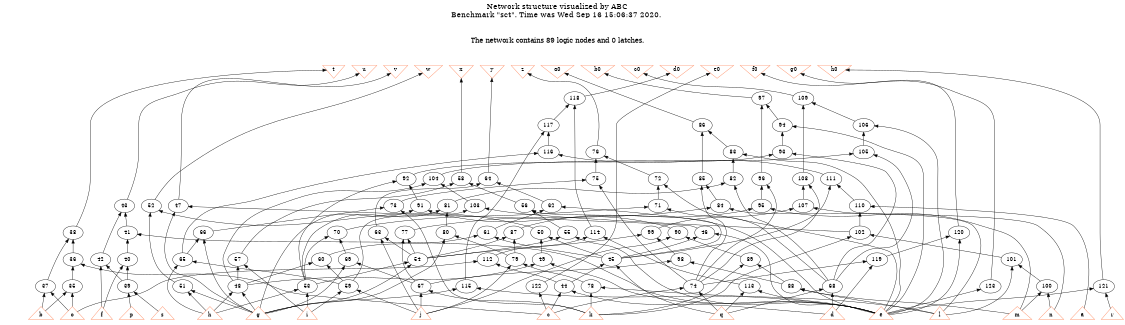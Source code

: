 # Network structure generated by ABC

digraph network {
size = "7.5,10";
center = true;
edge [dir = back];

{
  node [shape = plaintext];
  edge [style = invis];
  LevelTitle1 [label=""];
  LevelTitle2 [label=""];
  Level9 [label = ""];
  Level8 [label = ""];
  Level7 [label = ""];
  Level6 [label = ""];
  Level5 [label = ""];
  Level4 [label = ""];
  Level3 [label = ""];
  Level2 [label = ""];
  Level1 [label = ""];
  Level0 [label = ""];
  LevelTitle1 ->  LevelTitle2 ->  Level9 ->  Level8 ->  Level7 ->  Level6 ->  Level5 ->  Level4 ->  Level3 ->  Level2 ->  Level1 ->  Level0;
}

{
  rank = same;
  LevelTitle1;
  title1 [shape=plaintext,
          fontsize=20,
          fontname = "Times-Roman",
          label="Network structure visualized by ABC\nBenchmark \"sct\". Time was Wed Sep 16 15:06:37 2020. "
         ];
}

{
  rank = same;
  LevelTitle2;
  title2 [shape=plaintext,
          fontsize=18,
          fontname = "Times-Roman",
          label="The network contains 89 logic nodes and 0 latches.\n"
         ];
}

{
  rank = same;
  Level9;
  Node20 [label = "t", shape = invtriangle, color = coral, fillcolor = coral];
  Node21 [label = "u", shape = invtriangle, color = coral, fillcolor = coral];
  Node22 [label = "v", shape = invtriangle, color = coral, fillcolor = coral];
  Node23 [label = "w", shape = invtriangle, color = coral, fillcolor = coral];
  Node24 [label = "x", shape = invtriangle, color = coral, fillcolor = coral];
  Node25 [label = "y", shape = invtriangle, color = coral, fillcolor = coral];
  Node26 [label = "z", shape = invtriangle, color = coral, fillcolor = coral];
  Node27 [label = "a0", shape = invtriangle, color = coral, fillcolor = coral];
  Node28 [label = "b0", shape = invtriangle, color = coral, fillcolor = coral];
  Node29 [label = "c0", shape = invtriangle, color = coral, fillcolor = coral];
  Node30 [label = "d0", shape = invtriangle, color = coral, fillcolor = coral];
  Node31 [label = "e0", shape = invtriangle, color = coral, fillcolor = coral];
  Node32 [label = "f0", shape = invtriangle, color = coral, fillcolor = coral];
  Node33 [label = "g0", shape = invtriangle, color = coral, fillcolor = coral];
  Node34 [label = "h0", shape = invtriangle, color = coral, fillcolor = coral];
}

{
  rank = same;
  Level8;
  Node97 [label = "97\n", shape = ellipse];
  Node109 [label = "109\n", shape = ellipse];
  Node118 [label = "118\n", shape = ellipse];
}

{
  rank = same;
  Level7;
  Node86 [label = "86\n", shape = ellipse];
  Node94 [label = "94\n", shape = ellipse];
  Node106 [label = "106\n", shape = ellipse];
  Node117 [label = "117\n", shape = ellipse];
}

{
  rank = same;
  Level6;
  Node76 [label = "76\n", shape = ellipse];
  Node83 [label = "83\n", shape = ellipse];
  Node93 [label = "93\n", shape = ellipse];
  Node105 [label = "105\n", shape = ellipse];
  Node116 [label = "116\n", shape = ellipse];
}

{
  rank = same;
  Level5;
  Node58 [label = "58\n", shape = ellipse];
  Node64 [label = "64\n", shape = ellipse];
  Node72 [label = "72\n", shape = ellipse];
  Node75 [label = "75\n", shape = ellipse];
  Node82 [label = "82\n", shape = ellipse];
  Node85 [label = "85\n", shape = ellipse];
  Node92 [label = "92\n", shape = ellipse];
  Node96 [label = "96\n", shape = ellipse];
  Node104 [label = "104\n", shape = ellipse];
  Node108 [label = "108\n", shape = ellipse];
  Node111 [label = "111\n", shape = ellipse];
}

{
  rank = same;
  Level4;
  Node43 [label = "43\n", shape = ellipse];
  Node47 [label = "47\n", shape = ellipse];
  Node52 [label = "52\n", shape = ellipse];
  Node56 [label = "56\n", shape = ellipse];
  Node62 [label = "62\n", shape = ellipse];
  Node71 [label = "71\n", shape = ellipse];
  Node73 [label = "73\n", shape = ellipse];
  Node81 [label = "81\n", shape = ellipse];
  Node84 [label = "84\n", shape = ellipse];
  Node91 [label = "91\n", shape = ellipse];
  Node95 [label = "95\n", shape = ellipse];
  Node103 [label = "103\n", shape = ellipse];
  Node107 [label = "107\n", shape = ellipse];
  Node110 [label = "110\n", shape = ellipse];
}

{
  rank = same;
  Level3;
  Node38 [label = "38\n", shape = ellipse];
  Node41 [label = "41\n", shape = ellipse];
  Node46 [label = "46\n", shape = ellipse];
  Node50 [label = "50\n", shape = ellipse];
  Node55 [label = "55\n", shape = ellipse];
  Node61 [label = "61\n", shape = ellipse];
  Node63 [label = "63\n", shape = ellipse];
  Node66 [label = "66\n", shape = ellipse];
  Node70 [label = "70\n", shape = ellipse];
  Node77 [label = "77\n", shape = ellipse];
  Node80 [label = "80\n", shape = ellipse];
  Node87 [label = "87\n", shape = ellipse];
  Node90 [label = "90\n", shape = ellipse];
  Node99 [label = "99\n", shape = ellipse];
  Node102 [label = "102\n", shape = ellipse];
  Node114 [label = "114\n", shape = ellipse];
  Node120 [label = "120\n", shape = ellipse];
}

{
  rank = same;
  Level2;
  Node36 [label = "36\n", shape = ellipse];
  Node40 [label = "40\n", shape = ellipse];
  Node42 [label = "42\n", shape = ellipse];
  Node45 [label = "45\n", shape = ellipse];
  Node49 [label = "49\n", shape = ellipse];
  Node54 [label = "54\n", shape = ellipse];
  Node57 [label = "57\n", shape = ellipse];
  Node60 [label = "60\n", shape = ellipse];
  Node65 [label = "65\n", shape = ellipse];
  Node69 [label = "69\n", shape = ellipse];
  Node79 [label = "79\n", shape = ellipse];
  Node89 [label = "89\n", shape = ellipse];
  Node98 [label = "98\n", shape = ellipse];
  Node101 [label = "101\n", shape = ellipse];
  Node112 [label = "112\n", shape = ellipse];
  Node119 [label = "119\n", shape = ellipse];
}

{
  rank = same;
  Level1;
  Node35 [label = "35\n", shape = ellipse];
  Node37 [label = "37\n", shape = ellipse];
  Node39 [label = "39\n", shape = ellipse];
  Node44 [label = "44\n", shape = ellipse];
  Node48 [label = "48\n", shape = ellipse];
  Node51 [label = "51\n", shape = ellipse];
  Node53 [label = "53\n", shape = ellipse];
  Node59 [label = "59\n", shape = ellipse];
  Node67 [label = "67\n", shape = ellipse];
  Node68 [label = "68\n", shape = ellipse];
  Node74 [label = "74\n", shape = ellipse];
  Node78 [label = "78\n", shape = ellipse];
  Node88 [label = "88\n", shape = ellipse];
  Node100 [label = "100\n", shape = ellipse];
  Node113 [label = "113\n", shape = ellipse];
  Node115 [label = "115\n", shape = ellipse];
  Node121 [label = "121\n", shape = ellipse];
  Node122 [label = "122\n", shape = ellipse];
  Node123 [label = "123\n", shape = ellipse];
}

{
  rank = same;
  Level0;
  Node1 [label = "a", shape = triangle, color = coral, fillcolor = coral];
  Node2 [label = "b", shape = triangle, color = coral, fillcolor = coral];
  Node3 [label = "c", shape = triangle, color = coral, fillcolor = coral];
  Node4 [label = "d", shape = triangle, color = coral, fillcolor = coral];
  Node5 [label = "e", shape = triangle, color = coral, fillcolor = coral];
  Node6 [label = "f", shape = triangle, color = coral, fillcolor = coral];
  Node7 [label = "g", shape = triangle, color = coral, fillcolor = coral];
  Node8 [label = "h", shape = triangle, color = coral, fillcolor = coral];
  Node9 [label = "i", shape = triangle, color = coral, fillcolor = coral];
  Node10 [label = "j", shape = triangle, color = coral, fillcolor = coral];
  Node11 [label = "k", shape = triangle, color = coral, fillcolor = coral];
  Node12 [label = "l", shape = triangle, color = coral, fillcolor = coral];
  Node13 [label = "m", shape = triangle, color = coral, fillcolor = coral];
  Node14 [label = "n", shape = triangle, color = coral, fillcolor = coral];
  Node15 [label = "o", shape = triangle, color = coral, fillcolor = coral];
  Node16 [label = "p", shape = triangle, color = coral, fillcolor = coral];
  Node17 [label = "q", shape = triangle, color = coral, fillcolor = coral];
  Node18 [label = "r", shape = triangle, color = coral, fillcolor = coral];
  Node19 [label = "s", shape = triangle, color = coral, fillcolor = coral];
}

title1 -> title2 [style = invis];
title2 -> Node20 [style = invis];
title2 -> Node21 [style = invis];
title2 -> Node22 [style = invis];
title2 -> Node23 [style = invis];
title2 -> Node24 [style = invis];
title2 -> Node25 [style = invis];
title2 -> Node26 [style = invis];
title2 -> Node27 [style = invis];
title2 -> Node28 [style = invis];
title2 -> Node29 [style = invis];
title2 -> Node30 [style = invis];
title2 -> Node31 [style = invis];
title2 -> Node32 [style = invis];
title2 -> Node33 [style = invis];
title2 -> Node34 [style = invis];
Node20 -> Node21 [style = invis];
Node21 -> Node22 [style = invis];
Node22 -> Node23 [style = invis];
Node23 -> Node24 [style = invis];
Node24 -> Node25 [style = invis];
Node25 -> Node26 [style = invis];
Node26 -> Node27 [style = invis];
Node27 -> Node28 [style = invis];
Node28 -> Node29 [style = invis];
Node29 -> Node30 [style = invis];
Node30 -> Node31 [style = invis];
Node31 -> Node32 [style = invis];
Node32 -> Node33 [style = invis];
Node33 -> Node34 [style = invis];
Node20 -> Node38 [style = solid];
Node21 -> Node43 [style = solid];
Node22 -> Node47 [style = solid];
Node23 -> Node52 [style = solid];
Node24 -> Node58 [style = solid];
Node25 -> Node64 [style = solid];
Node26 -> Node76 [style = solid];
Node27 -> Node86 [style = solid];
Node28 -> Node97 [style = solid];
Node29 -> Node109 [style = solid];
Node30 -> Node118 [style = solid];
Node31 -> Node122 [style = solid];
Node32 -> Node120 [style = solid];
Node33 -> Node123 [style = solid];
Node34 -> Node121 [style = solid];
Node35 -> Node2 [style = solid];
Node35 -> Node15 [style = solid];
Node36 -> Node3 [style = solid];
Node36 -> Node35 [style = solid];
Node37 -> Node2 [style = solid];
Node37 -> Node15 [style = solid];
Node38 -> Node36 [style = solid];
Node38 -> Node37 [style = solid];
Node39 -> Node16 [style = solid];
Node39 -> Node19 [style = solid];
Node40 -> Node6 [style = solid];
Node40 -> Node39 [style = solid];
Node41 -> Node5 [style = solid];
Node41 -> Node40 [style = solid];
Node42 -> Node6 [style = solid];
Node42 -> Node39 [style = solid];
Node43 -> Node41 [style = solid];
Node43 -> Node42 [style = solid];
Node44 -> Node3 [style = solid];
Node44 -> Node4 [style = solid];
Node45 -> Node17 [style = solid];
Node45 -> Node44 [style = solid];
Node46 -> Node5 [style = solid];
Node46 -> Node45 [style = solid];
Node47 -> Node7 [style = solid];
Node47 -> Node46 [style = solid];
Node48 -> Node7 [style = solid];
Node48 -> Node8 [style = solid];
Node49 -> Node5 [style = solid];
Node49 -> Node48 [style = solid];
Node50 -> Node45 [style = solid];
Node50 -> Node49 [style = solid];
Node51 -> Node7 [style = solid];
Node51 -> Node8 [style = solid];
Node52 -> Node50 [style = solid];
Node52 -> Node51 [style = solid];
Node53 -> Node8 [style = solid];
Node53 -> Node9 [style = solid];
Node54 -> Node7 [style = solid];
Node54 -> Node53 [style = solid];
Node55 -> Node5 [style = solid];
Node55 -> Node54 [style = solid];
Node56 -> Node45 [style = solid];
Node56 -> Node55 [style = solid];
Node57 -> Node9 [style = solid];
Node57 -> Node48 [style = solid];
Node58 -> Node56 [style = solid];
Node58 -> Node57 [style = solid];
Node59 -> Node9 [style = solid];
Node59 -> Node10 [style = solid];
Node60 -> Node48 [style = solid];
Node60 -> Node59 [style = solid];
Node61 -> Node45 [style = solid];
Node61 -> Node60 [style = solid];
Node62 -> Node5 [style = solid];
Node62 -> Node61 [style = solid];
Node63 -> Node10 [style = solid];
Node63 -> Node54 [style = solid];
Node64 -> Node62 [style = solid];
Node64 -> Node63 [style = solid];
Node65 -> Node8 [style = solid];
Node65 -> Node59 [style = solid];
Node66 -> Node7 [style = solid];
Node66 -> Node65 [style = solid];
Node67 -> Node10 [style = solid];
Node67 -> Node11 [style = solid];
Node68 -> Node4 [style = solid];
Node68 -> Node17 [style = solid];
Node69 -> Node7 [style = solid];
Node69 -> Node67 [style = solid];
Node70 -> Node53 [style = solid];
Node70 -> Node69 [style = solid];
Node71 -> Node68 [style = solid];
Node71 -> Node70 [style = solid];
Node72 -> Node5 [style = solid];
Node72 -> Node71 [style = solid];
Node73 -> Node11 [style = solid];
Node73 -> Node66 [style = solid];
Node74 -> Node3 [style = solid];
Node74 -> Node17 [style = solid];
Node75 -> Node73 [style = solid];
Node75 -> Node74 [style = solid];
Node76 -> Node72 [style = solid];
Node76 -> Node75 [style = solid];
Node77 -> Node54 [style = solid];
Node77 -> Node67 [style = solid];
Node78 -> Node11 [style = solid];
Node78 -> Node12 [style = solid];
Node79 -> Node10 [style = solid];
Node79 -> Node78 [style = solid];
Node80 -> Node7 [style = solid];
Node80 -> Node79 [style = solid];
Node81 -> Node53 [style = solid];
Node81 -> Node80 [style = solid];
Node82 -> Node68 [style = solid];
Node82 -> Node81 [style = solid];
Node83 -> Node5 [style = solid];
Node83 -> Node82 [style = solid];
Node84 -> Node12 [style = solid];
Node84 -> Node77 [style = solid];
Node85 -> Node74 [style = solid];
Node85 -> Node84 [style = solid];
Node86 -> Node83 [style = solid];
Node86 -> Node85 [style = solid];
Node87 -> Node54 [style = solid];
Node87 -> Node79 [style = solid];
Node88 -> Node12 [style = solid];
Node88 -> Node13 [style = solid];
Node89 -> Node11 [style = solid];
Node89 -> Node88 [style = solid];
Node90 -> Node10 [style = solid];
Node90 -> Node89 [style = solid];
Node91 -> Node7 [style = solid];
Node91 -> Node90 [style = solid];
Node92 -> Node53 [style = solid];
Node92 -> Node91 [style = solid];
Node93 -> Node68 [style = solid];
Node93 -> Node92 [style = solid];
Node94 -> Node5 [style = solid];
Node94 -> Node93 [style = solid];
Node95 -> Node13 [style = solid];
Node95 -> Node87 [style = solid];
Node96 -> Node74 [style = solid];
Node96 -> Node95 [style = solid];
Node97 -> Node94 [style = solid];
Node97 -> Node96 [style = solid];
Node98 -> Node67 [style = solid];
Node98 -> Node88 [style = solid];
Node99 -> Node54 [style = solid];
Node99 -> Node98 [style = solid];
Node100 -> Node13 [style = solid];
Node100 -> Node14 [style = solid];
Node101 -> Node12 [style = solid];
Node101 -> Node100 [style = solid];
Node102 -> Node11 [style = solid];
Node102 -> Node101 [style = solid];
Node103 -> Node59 [style = solid];
Node103 -> Node102 [style = solid];
Node104 -> Node48 [style = solid];
Node104 -> Node103 [style = solid];
Node105 -> Node68 [style = solid];
Node105 -> Node104 [style = solid];
Node106 -> Node5 [style = solid];
Node106 -> Node105 [style = solid];
Node107 -> Node14 [style = solid];
Node107 -> Node99 [style = solid];
Node108 -> Node74 [style = solid];
Node108 -> Node107 [style = solid];
Node109 -> Node106 [style = solid];
Node109 -> Node108 [style = solid];
Node110 -> Node1 [style = solid];
Node110 -> Node102 [style = solid];
Node111 -> Node45 [style = solid];
Node111 -> Node110 [style = solid];
Node112 -> Node15 [style = solid];
Node112 -> Node44 [style = solid];
Node113 -> Node5 [style = solid];
Node113 -> Node17 [style = solid];
Node114 -> Node112 [style = solid];
Node114 -> Node113 [style = solid];
Node115 -> Node5 [style = solid];
Node115 -> Node7 [style = solid];
Node116 -> Node65 [style = solid];
Node116 -> Node111 [style = solid];
Node117 -> Node115 [style = solid];
Node117 -> Node116 [style = solid];
Node118 -> Node114 [style = solid];
Node118 -> Node117 [style = solid];
Node119 -> Node4 [style = solid];
Node119 -> Node74 [style = solid];
Node120 -> Node5 [style = solid];
Node120 -> Node119 [style = solid];
Node121 -> Node5 [style = solid];
Node121 -> Node18 [style = solid];
Node122 -> Node3 [style = solid];
Node123 -> Node5 [style = solid];
}

